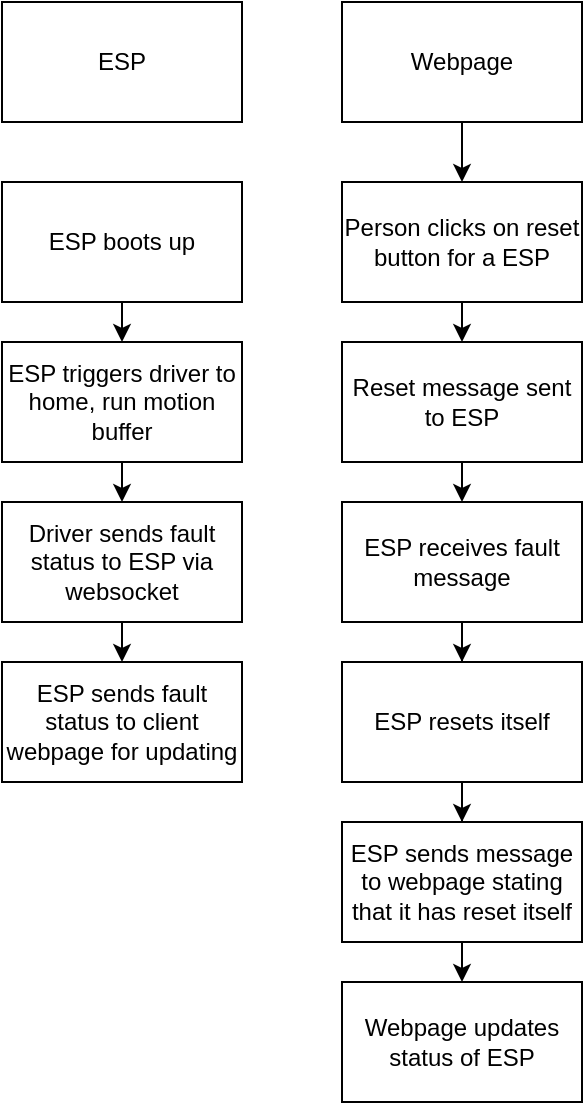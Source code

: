 <mxfile version="22.0.8" type="github">
  <diagram name="Page-1" id="2YBvvXClWsGukQMizWep">
    <mxGraphModel dx="893" dy="463" grid="1" gridSize="10" guides="1" tooltips="1" connect="1" arrows="1" fold="1" page="1" pageScale="1" pageWidth="850" pageHeight="1100" math="0" shadow="0">
      <root>
        <mxCell id="0" />
        <mxCell id="1" parent="0" />
        <mxCell id="v6PDWhy_HP4hYgnW1dbV-17" style="edgeStyle=orthogonalEdgeStyle;rounded=0;orthogonalLoop=1;jettySize=auto;html=1;exitX=0.5;exitY=1;exitDx=0;exitDy=0;entryX=0.5;entryY=0;entryDx=0;entryDy=0;" edge="1" parent="1" source="v6PDWhy_HP4hYgnW1dbV-1" target="v6PDWhy_HP4hYgnW1dbV-2">
          <mxGeometry relative="1" as="geometry" />
        </mxCell>
        <mxCell id="v6PDWhy_HP4hYgnW1dbV-1" value="ESP boots up" style="rounded=0;whiteSpace=wrap;html=1;" vertex="1" parent="1">
          <mxGeometry x="90" y="150" width="120" height="60" as="geometry" />
        </mxCell>
        <mxCell id="v6PDWhy_HP4hYgnW1dbV-18" style="edgeStyle=orthogonalEdgeStyle;rounded=0;orthogonalLoop=1;jettySize=auto;html=1;exitX=0.5;exitY=1;exitDx=0;exitDy=0;entryX=0.5;entryY=0;entryDx=0;entryDy=0;" edge="1" parent="1" source="v6PDWhy_HP4hYgnW1dbV-2" target="v6PDWhy_HP4hYgnW1dbV-5">
          <mxGeometry relative="1" as="geometry" />
        </mxCell>
        <mxCell id="v6PDWhy_HP4hYgnW1dbV-2" value="ESP triggers driver to home, run motion buffer" style="rounded=0;whiteSpace=wrap;html=1;" vertex="1" parent="1">
          <mxGeometry x="90" y="230" width="120" height="60" as="geometry" />
        </mxCell>
        <mxCell id="v6PDWhy_HP4hYgnW1dbV-19" style="edgeStyle=orthogonalEdgeStyle;rounded=0;orthogonalLoop=1;jettySize=auto;html=1;exitX=0.5;exitY=1;exitDx=0;exitDy=0;entryX=0.5;entryY=0;entryDx=0;entryDy=0;" edge="1" parent="1" source="v6PDWhy_HP4hYgnW1dbV-5" target="v6PDWhy_HP4hYgnW1dbV-8">
          <mxGeometry relative="1" as="geometry" />
        </mxCell>
        <mxCell id="v6PDWhy_HP4hYgnW1dbV-5" value="Driver sends fault status to ESP via websocket" style="rounded=0;whiteSpace=wrap;html=1;" vertex="1" parent="1">
          <mxGeometry x="90" y="310" width="120" height="60" as="geometry" />
        </mxCell>
        <mxCell id="v6PDWhy_HP4hYgnW1dbV-8" value="ESP sends fault status to client webpage for updating" style="rounded=0;whiteSpace=wrap;html=1;" vertex="1" parent="1">
          <mxGeometry x="90" y="390" width="120" height="60" as="geometry" />
        </mxCell>
        <mxCell id="v6PDWhy_HP4hYgnW1dbV-21" value="ESP" style="rounded=0;whiteSpace=wrap;html=1;" vertex="1" parent="1">
          <mxGeometry x="90" y="60" width="120" height="60" as="geometry" />
        </mxCell>
        <mxCell id="v6PDWhy_HP4hYgnW1dbV-26" style="edgeStyle=orthogonalEdgeStyle;rounded=0;orthogonalLoop=1;jettySize=auto;html=1;exitX=0.5;exitY=1;exitDx=0;exitDy=0;entryX=0.5;entryY=0;entryDx=0;entryDy=0;" edge="1" parent="1" source="v6PDWhy_HP4hYgnW1dbV-22" target="v6PDWhy_HP4hYgnW1dbV-23">
          <mxGeometry relative="1" as="geometry" />
        </mxCell>
        <mxCell id="v6PDWhy_HP4hYgnW1dbV-22" value="Webpage" style="rounded=0;whiteSpace=wrap;html=1;" vertex="1" parent="1">
          <mxGeometry x="260" y="60" width="120" height="60" as="geometry" />
        </mxCell>
        <mxCell id="v6PDWhy_HP4hYgnW1dbV-27" style="edgeStyle=orthogonalEdgeStyle;rounded=0;orthogonalLoop=1;jettySize=auto;html=1;exitX=0.5;exitY=1;exitDx=0;exitDy=0;entryX=0.5;entryY=0;entryDx=0;entryDy=0;" edge="1" parent="1" source="v6PDWhy_HP4hYgnW1dbV-23" target="v6PDWhy_HP4hYgnW1dbV-24">
          <mxGeometry relative="1" as="geometry" />
        </mxCell>
        <mxCell id="v6PDWhy_HP4hYgnW1dbV-23" value="Person clicks on reset button for a ESP" style="rounded=0;whiteSpace=wrap;html=1;" vertex="1" parent="1">
          <mxGeometry x="260" y="150" width="120" height="60" as="geometry" />
        </mxCell>
        <mxCell id="v6PDWhy_HP4hYgnW1dbV-36" style="edgeStyle=orthogonalEdgeStyle;rounded=0;orthogonalLoop=1;jettySize=auto;html=1;exitX=0.5;exitY=1;exitDx=0;exitDy=0;entryX=0.5;entryY=0;entryDx=0;entryDy=0;" edge="1" parent="1" source="v6PDWhy_HP4hYgnW1dbV-24" target="v6PDWhy_HP4hYgnW1dbV-25">
          <mxGeometry relative="1" as="geometry" />
        </mxCell>
        <mxCell id="v6PDWhy_HP4hYgnW1dbV-24" value="Reset message sent to ESP" style="rounded=0;whiteSpace=wrap;html=1;" vertex="1" parent="1">
          <mxGeometry x="260" y="230" width="120" height="60" as="geometry" />
        </mxCell>
        <mxCell id="v6PDWhy_HP4hYgnW1dbV-30" value="" style="edgeStyle=orthogonalEdgeStyle;rounded=0;orthogonalLoop=1;jettySize=auto;html=1;" edge="1" parent="1" source="v6PDWhy_HP4hYgnW1dbV-25" target="v6PDWhy_HP4hYgnW1dbV-29">
          <mxGeometry relative="1" as="geometry" />
        </mxCell>
        <mxCell id="v6PDWhy_HP4hYgnW1dbV-25" value="ESP receives fault message" style="rounded=0;whiteSpace=wrap;html=1;" vertex="1" parent="1">
          <mxGeometry x="260" y="310" width="120" height="60" as="geometry" />
        </mxCell>
        <mxCell id="v6PDWhy_HP4hYgnW1dbV-32" value="" style="edgeStyle=orthogonalEdgeStyle;rounded=0;orthogonalLoop=1;jettySize=auto;html=1;" edge="1" parent="1" source="v6PDWhy_HP4hYgnW1dbV-29" target="v6PDWhy_HP4hYgnW1dbV-31">
          <mxGeometry relative="1" as="geometry" />
        </mxCell>
        <mxCell id="v6PDWhy_HP4hYgnW1dbV-29" value="ESP resets itself" style="rounded=0;whiteSpace=wrap;html=1;" vertex="1" parent="1">
          <mxGeometry x="260" y="390" width="120" height="60" as="geometry" />
        </mxCell>
        <mxCell id="v6PDWhy_HP4hYgnW1dbV-38" style="edgeStyle=orthogonalEdgeStyle;rounded=0;orthogonalLoop=1;jettySize=auto;html=1;exitX=0.5;exitY=1;exitDx=0;exitDy=0;entryX=0.5;entryY=0;entryDx=0;entryDy=0;" edge="1" parent="1" source="v6PDWhy_HP4hYgnW1dbV-31" target="v6PDWhy_HP4hYgnW1dbV-37">
          <mxGeometry relative="1" as="geometry" />
        </mxCell>
        <mxCell id="v6PDWhy_HP4hYgnW1dbV-31" value="ESP sends message to webpage stating that it has reset itself" style="rounded=0;whiteSpace=wrap;html=1;" vertex="1" parent="1">
          <mxGeometry x="260" y="470" width="120" height="60" as="geometry" />
        </mxCell>
        <mxCell id="v6PDWhy_HP4hYgnW1dbV-37" value="Webpage updates status of ESP" style="rounded=0;whiteSpace=wrap;html=1;" vertex="1" parent="1">
          <mxGeometry x="260" y="550" width="120" height="60" as="geometry" />
        </mxCell>
      </root>
    </mxGraphModel>
  </diagram>
</mxfile>
